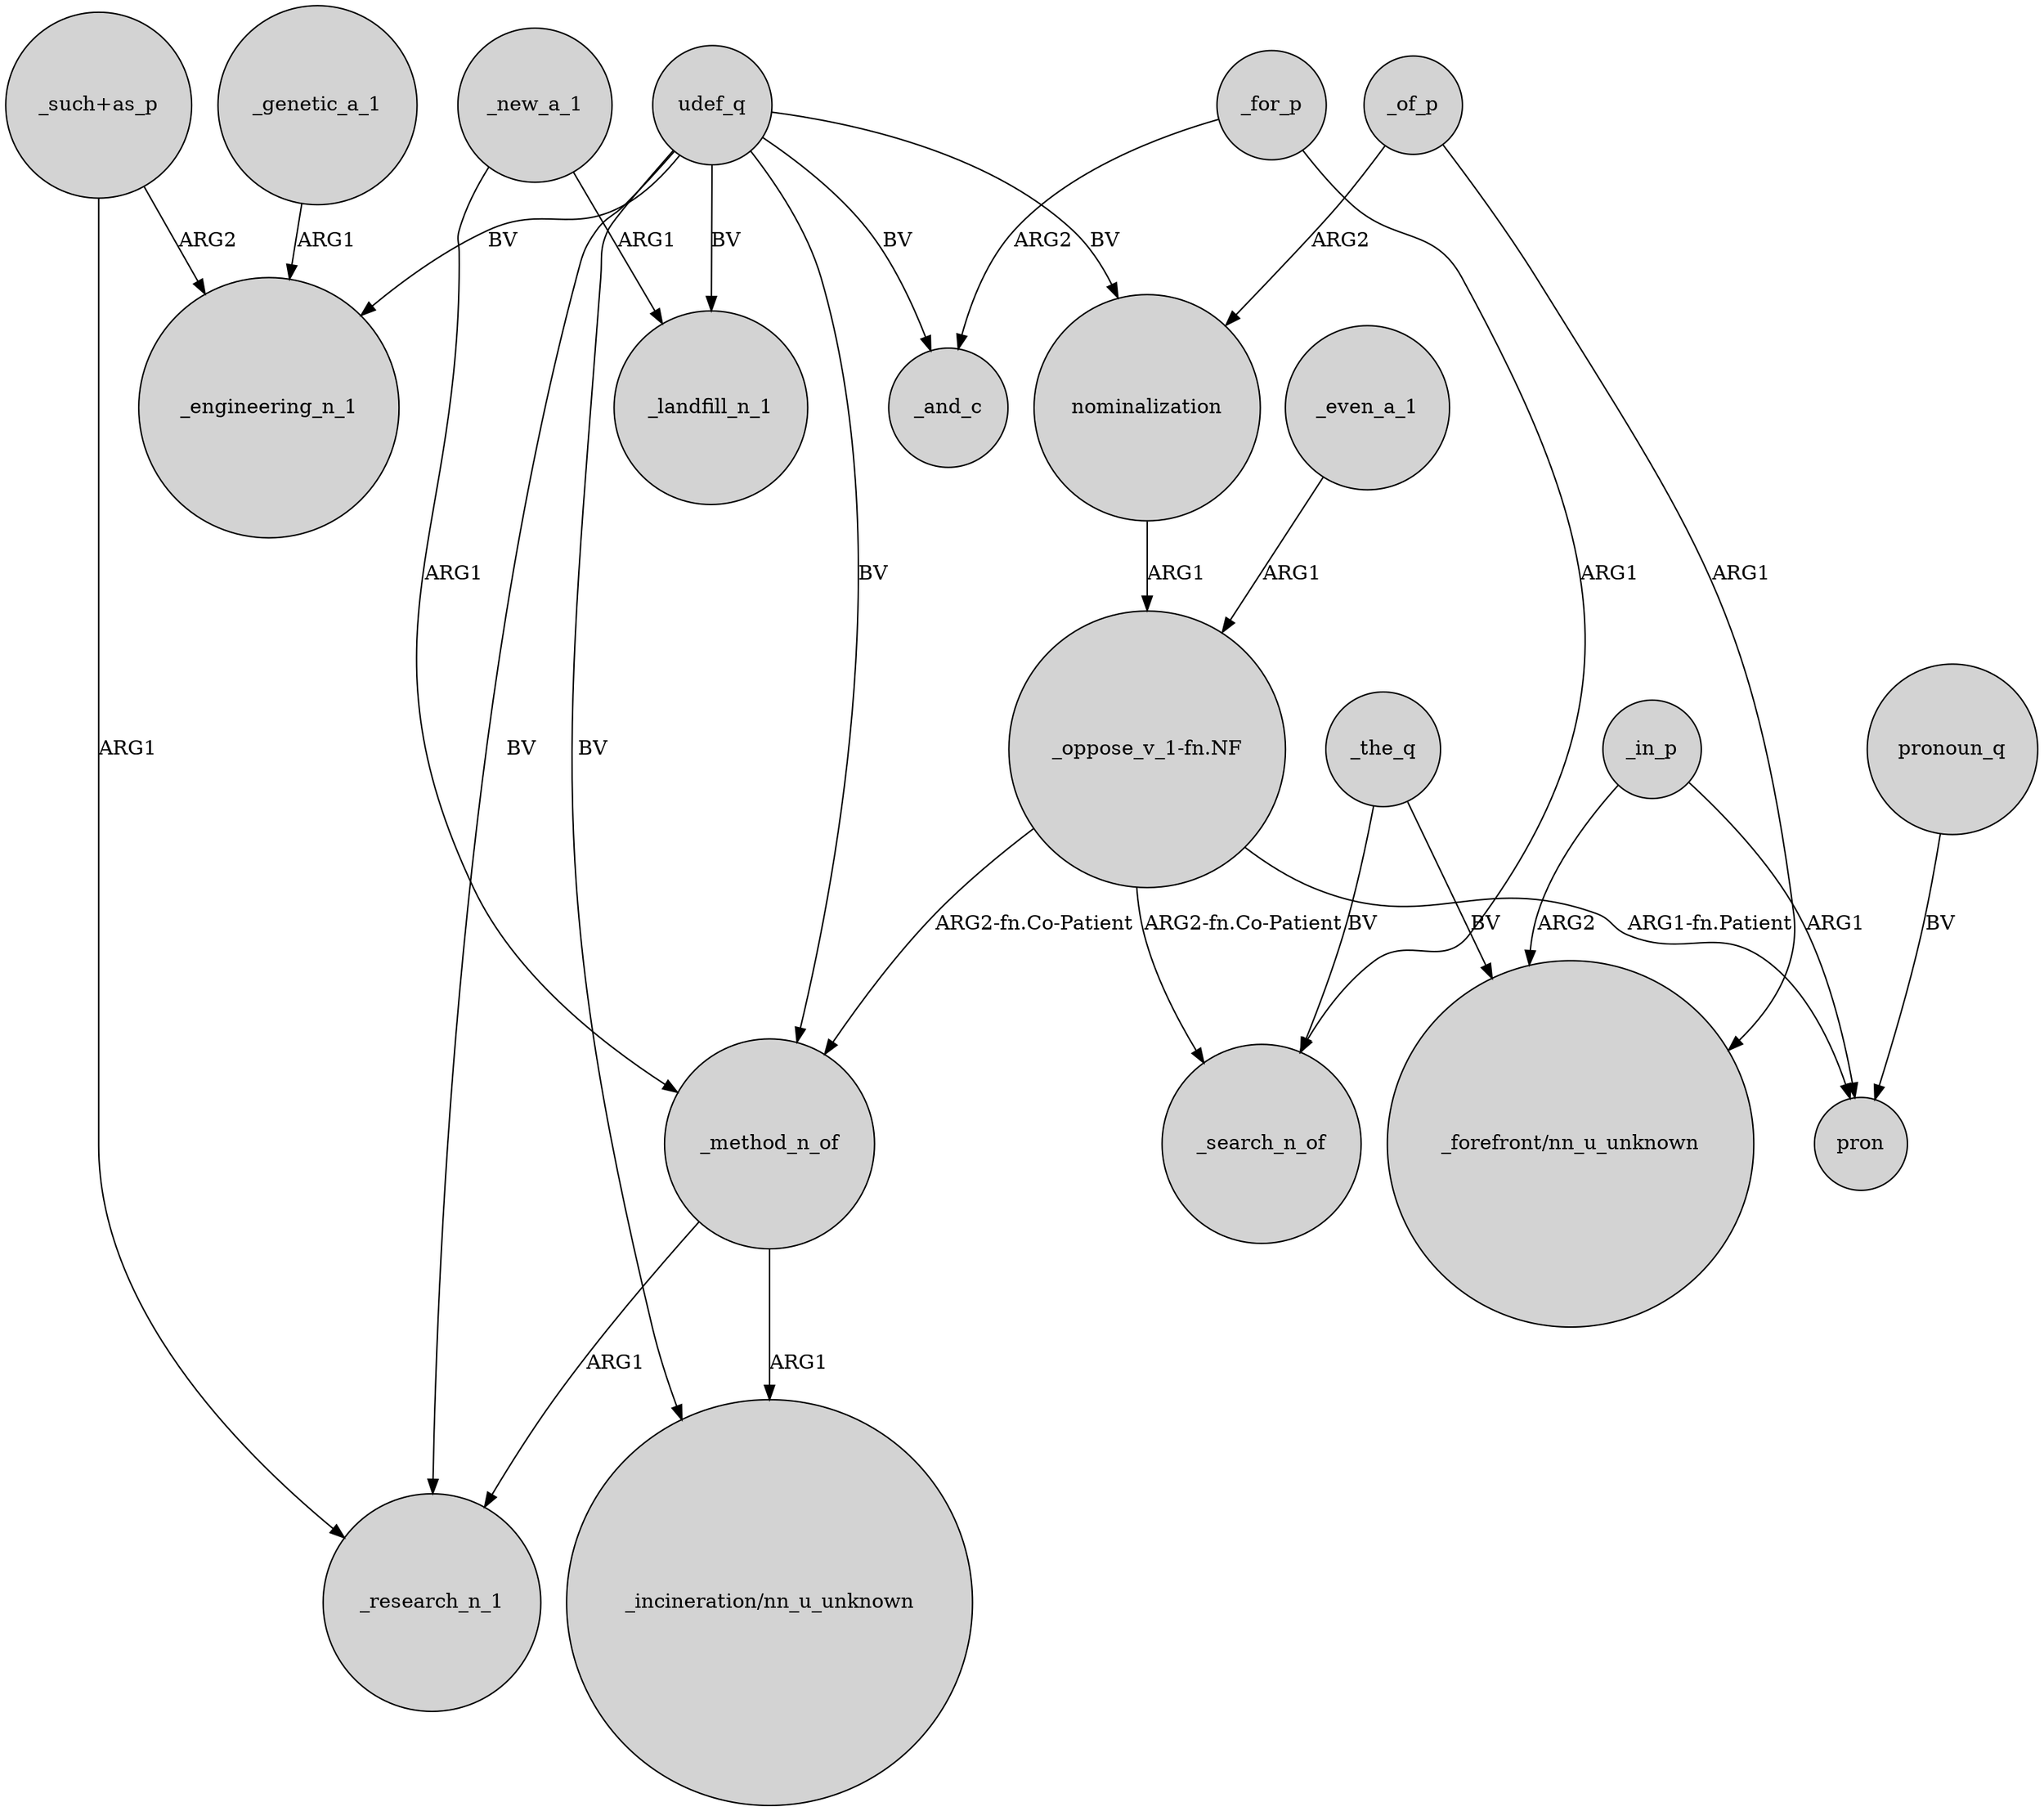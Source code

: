 digraph {
	node [shape=circle style=filled]
	udef_q -> _method_n_of [label=BV]
	_in_p -> pron [label=ARG1]
	_genetic_a_1 -> _engineering_n_1 [label=ARG1]
	udef_q -> _research_n_1 [label=BV]
	_for_p -> _and_c [label=ARG2]
	_method_n_of -> "_incineration/nn_u_unknown" [label=ARG1]
	"_such+as_p" -> _research_n_1 [label=ARG1]
	_the_q -> _search_n_of [label=BV]
	"_oppose_v_1-fn.NF" -> _search_n_of [label="ARG2-fn.Co-Patient"]
	_for_p -> _search_n_of [label=ARG1]
	_of_p -> "_forefront/nn_u_unknown" [label=ARG1]
	"_oppose_v_1-fn.NF" -> _method_n_of [label="ARG2-fn.Co-Patient"]
	_even_a_1 -> "_oppose_v_1-fn.NF" [label=ARG1]
	_method_n_of -> _research_n_1 [label=ARG1]
	pronoun_q -> pron [label=BV]
	"_oppose_v_1-fn.NF" -> pron [label="ARG1-fn.Patient"]
	_in_p -> "_forefront/nn_u_unknown" [label=ARG2]
	_of_p -> nominalization [label=ARG2]
	_new_a_1 -> _method_n_of [label=ARG1]
	_the_q -> "_forefront/nn_u_unknown" [label=BV]
	udef_q -> nominalization [label=BV]
	nominalization -> "_oppose_v_1-fn.NF" [label=ARG1]
	udef_q -> _and_c [label=BV]
	"_such+as_p" -> _engineering_n_1 [label=ARG2]
	udef_q -> _engineering_n_1 [label=BV]
	udef_q -> "_incineration/nn_u_unknown" [label=BV]
	udef_q -> _landfill_n_1 [label=BV]
	_new_a_1 -> _landfill_n_1 [label=ARG1]
}
